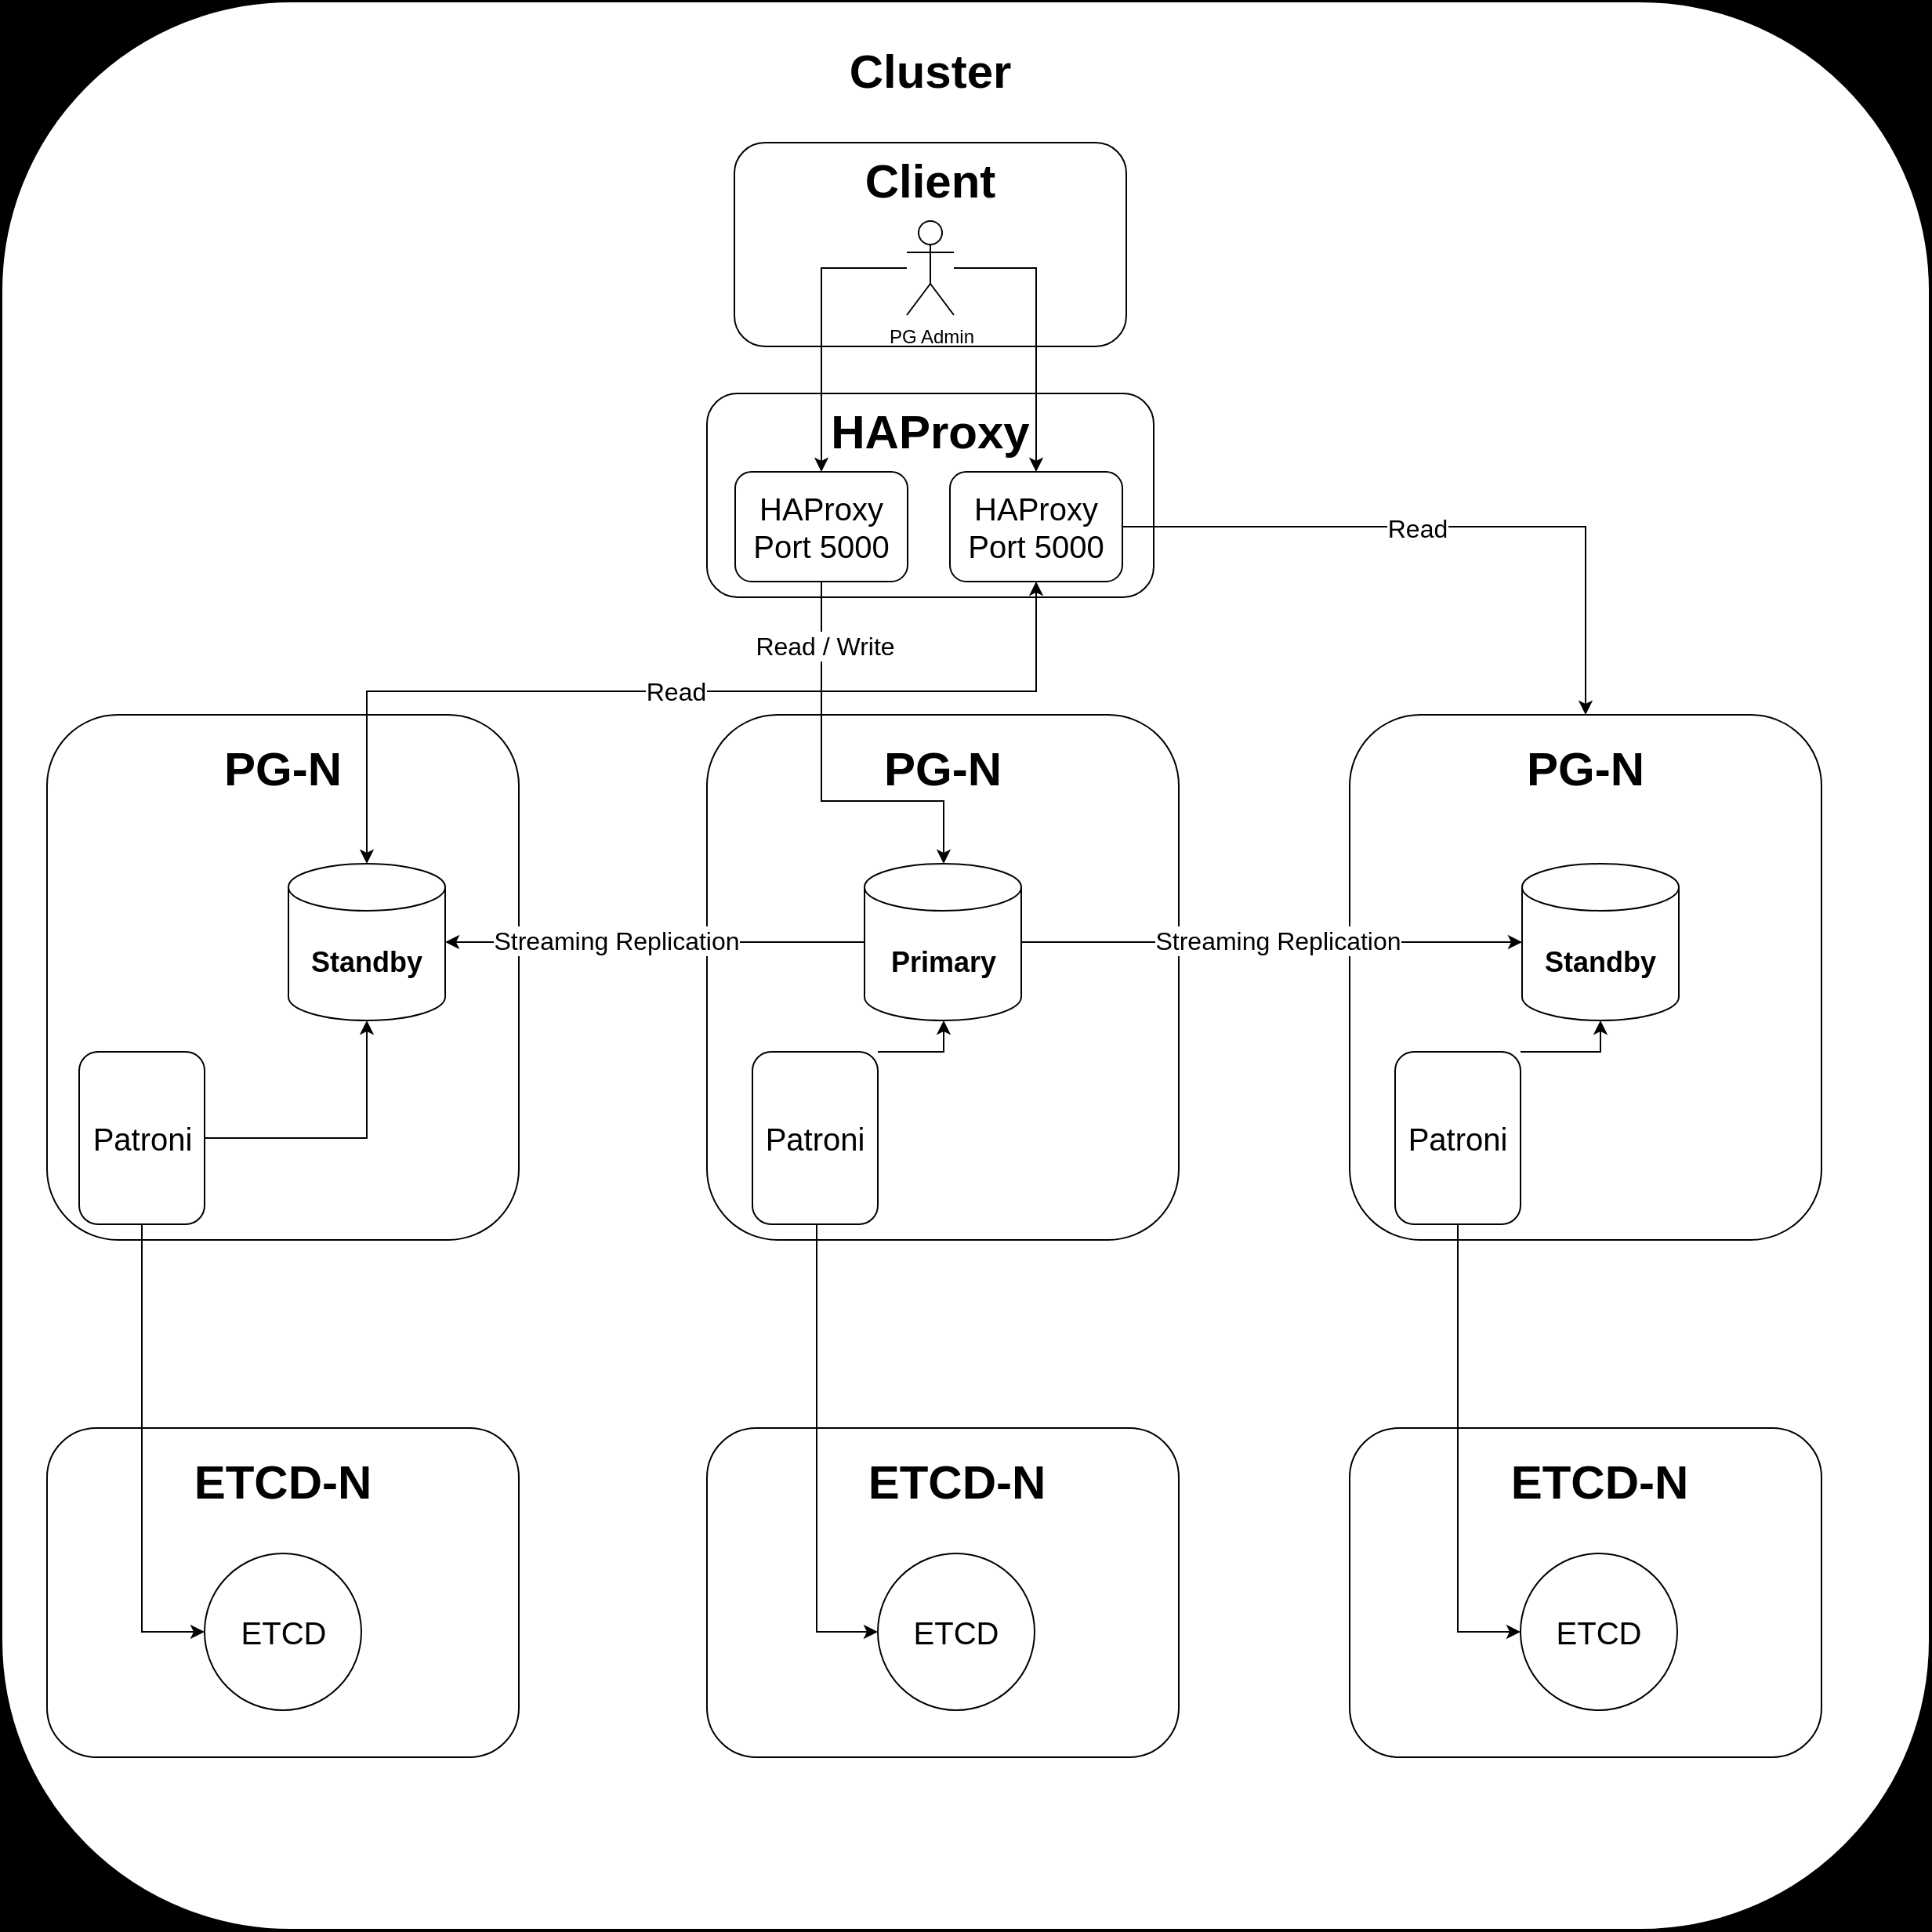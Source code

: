 <mxfile version="24.2.5" type="google">
  <diagram name="Replication Multiple Machine" id="oGgIKcy1KZ6UAMiOBFBA">
    <mxGraphModel grid="1" page="1" gridSize="10" guides="1" tooltips="1" connect="1" arrows="1" fold="1" pageScale="1" pageWidth="827" pageHeight="1169" background="#000000" math="0" shadow="0">
      <root>
        <mxCell id="J8uCGS3BcCjM7RrEL_1T-0" />
        <mxCell id="J8uCGS3BcCjM7RrEL_1T-1" parent="J8uCGS3BcCjM7RrEL_1T-0" />
        <mxCell id="0Lq6ei8JvvkG0iNvDyIp-28" value="" style="rounded=1;whiteSpace=wrap;html=1;strokeColor=default;container=0;" vertex="1" parent="J8uCGS3BcCjM7RrEL_1T-1">
          <mxGeometry x="40" y="80" width="1230" height="1230" as="geometry" />
        </mxCell>
        <mxCell id="GXZVyJL7a8LmTCk5dLTQ-2" value="" style="edgeStyle=orthogonalEdgeStyle;rounded=0;orthogonalLoop=1;jettySize=auto;html=1;" edge="1" parent="J8uCGS3BcCjM7RrEL_1T-1">
          <mxGeometry relative="1" as="geometry">
            <mxPoint x="295" y="169.002" as="sourcePoint" />
          </mxGeometry>
        </mxCell>
        <mxCell id="0Lq6ei8JvvkG0iNvDyIp-15" value="" style="edgeStyle=orthogonalEdgeStyle;rounded=0;orthogonalLoop=1;jettySize=auto;html=1;" edge="1" parent="J8uCGS3BcCjM7RrEL_1T-1">
          <mxGeometry relative="1" as="geometry">
            <mxPoint x="20" y="425" as="sourcePoint" />
          </mxGeometry>
        </mxCell>
        <mxCell id="0Lq6ei8JvvkG0iNvDyIp-16" value="" style="edgeStyle=orthogonalEdgeStyle;rounded=0;orthogonalLoop=1;jettySize=auto;html=1;" edge="1" parent="J8uCGS3BcCjM7RrEL_1T-1">
          <mxGeometry relative="1" as="geometry">
            <mxPoint x="170" y="425" as="sourcePoint" />
          </mxGeometry>
        </mxCell>
        <mxCell id="0Lq6ei8JvvkG0iNvDyIp-17" value="" style="edgeStyle=orthogonalEdgeStyle;rounded=0;orthogonalLoop=1;jettySize=auto;html=1;" edge="1" parent="J8uCGS3BcCjM7RrEL_1T-1">
          <mxGeometry relative="1" as="geometry">
            <mxPoint x="320" y="425" as="sourcePoint" />
          </mxGeometry>
        </mxCell>
        <mxCell id="0Lq6ei8JvvkG0iNvDyIp-23" value="" style="edgeStyle=orthogonalEdgeStyle;rounded=0;orthogonalLoop=1;jettySize=auto;html=1;" edge="1" parent="J8uCGS3BcCjM7RrEL_1T-1">
          <mxGeometry relative="1" as="geometry">
            <mxPoint x="720" y="415.8" as="sourcePoint" />
          </mxGeometry>
        </mxCell>
        <mxCell id="0Lq6ei8JvvkG0iNvDyIp-24" value="" style="edgeStyle=orthogonalEdgeStyle;rounded=0;orthogonalLoop=1;jettySize=auto;html=1;" edge="1" parent="J8uCGS3BcCjM7RrEL_1T-1">
          <mxGeometry relative="1" as="geometry">
            <mxPoint x="830" y="415.8" as="sourcePoint" />
          </mxGeometry>
        </mxCell>
        <mxCell id="0Lq6ei8JvvkG0iNvDyIp-25" value="" style="edgeStyle=orthogonalEdgeStyle;rounded=0;orthogonalLoop=1;jettySize=auto;html=1;" edge="1" parent="J8uCGS3BcCjM7RrEL_1T-1">
          <mxGeometry relative="1" as="geometry">
            <mxPoint x="940" y="415.8" as="sourcePoint" />
          </mxGeometry>
        </mxCell>
        <mxCell id="0Lq6ei8JvvkG0iNvDyIp-26" value="" style="edgeStyle=orthogonalEdgeStyle;rounded=0;orthogonalLoop=1;jettySize=auto;html=1;" edge="1" parent="J8uCGS3BcCjM7RrEL_1T-1">
          <mxGeometry relative="1" as="geometry">
            <mxPoint x="1050" y="415.8" as="sourcePoint" />
          </mxGeometry>
        </mxCell>
        <mxCell id="GXZVyJL7a8LmTCk5dLTQ-3" value="" style="edgeStyle=orthogonalEdgeStyle;rounded=0;orthogonalLoop=1;jettySize=auto;html=1;" edge="1" parent="J8uCGS3BcCjM7RrEL_1T-1">
          <mxGeometry relative="1" as="geometry">
            <mxPoint x="475" y="169.002" as="sourcePoint" />
          </mxGeometry>
        </mxCell>
        <mxCell id="1FsDsGf2ufcHj_-_yAfK-1" value="" style="rounded=1;whiteSpace=wrap;html=1;strokeColor=default;container=0;" vertex="1" parent="J8uCGS3BcCjM7RrEL_1T-1">
          <mxGeometry x="69" y="535" width="301" height="335" as="geometry" />
        </mxCell>
        <mxCell id="1FsDsGf2ufcHj_-_yAfK-3" value="" style="rounded=1;whiteSpace=wrap;html=1;strokeColor=default;container=0;" vertex="1" parent="J8uCGS3BcCjM7RrEL_1T-1">
          <mxGeometry x="69" y="990" width="301" height="210" as="geometry" />
        </mxCell>
        <mxCell id="1FsDsGf2ufcHj_-_yAfK-4" value="" style="rounded=1;whiteSpace=wrap;html=1;strokeColor=default;container=0;" vertex="1" parent="J8uCGS3BcCjM7RrEL_1T-1">
          <mxGeometry x="490" y="990" width="301" height="210" as="geometry" />
        </mxCell>
        <mxCell id="xVIrmUXRm1avwGHS0gCq-0" value="&lt;h2&gt;Standby&lt;/h2&gt;" style="shape=cylinder3;whiteSpace=wrap;html=1;boundedLbl=1;backgroundOutline=1;size=15;" vertex="1" parent="J8uCGS3BcCjM7RrEL_1T-1">
          <mxGeometry x="223" y="630" width="100" height="100" as="geometry" />
        </mxCell>
        <mxCell id="1FsDsGf2ufcHj_-_yAfK-5" style="edgeStyle=orthogonalEdgeStyle;rounded=0;orthogonalLoop=1;jettySize=auto;html=1;" edge="1" parent="J8uCGS3BcCjM7RrEL_1T-1" source="xVIrmUXRm1avwGHS0gCq-6" target="xVIrmUXRm1avwGHS0gCq-0">
          <mxGeometry relative="1" as="geometry" />
        </mxCell>
        <mxCell id="1FsDsGf2ufcHj_-_yAfK-8" style="edgeStyle=orthogonalEdgeStyle;rounded=0;orthogonalLoop=1;jettySize=auto;html=1;entryX=0;entryY=0.5;entryDx=0;entryDy=0;" edge="1" parent="J8uCGS3BcCjM7RrEL_1T-1" source="xVIrmUXRm1avwGHS0gCq-6" target="1FsDsGf2ufcHj_-_yAfK-7">
          <mxGeometry relative="1" as="geometry" />
        </mxCell>
        <mxCell id="xVIrmUXRm1avwGHS0gCq-6" value="&lt;font style=&quot;font-size: 20px;&quot;&gt;Patroni&lt;/font&gt;" style="rounded=1;whiteSpace=wrap;html=1;" vertex="1" parent="J8uCGS3BcCjM7RrEL_1T-1">
          <mxGeometry x="89.5" y="750" width="80" height="110" as="geometry" />
        </mxCell>
        <mxCell id="kCRNwn6qarhYmWp9XZ3q-0" value="&lt;h1 style=&quot;margin-top: 0px;&quot;&gt;&lt;font style=&quot;font-size: 30px;&quot;&gt;PG-N&lt;/font&gt;&lt;/h1&gt;" style="text;html=1;whiteSpace=wrap;overflow=hidden;rounded=0;align=center;" vertex="1" parent="J8uCGS3BcCjM7RrEL_1T-1">
          <mxGeometry x="109" y="545" width="221" height="60" as="geometry" />
        </mxCell>
        <mxCell id="1FsDsGf2ufcHj_-_yAfK-6" value="&lt;h1 style=&quot;margin-top: 0px;&quot;&gt;&lt;font style=&quot;font-size: 30px;&quot;&gt;ETCD-N&lt;/font&gt;&lt;/h1&gt;" style="text;html=1;whiteSpace=wrap;overflow=hidden;rounded=0;align=center;" vertex="1" parent="J8uCGS3BcCjM7RrEL_1T-1">
          <mxGeometry x="109" y="1000" width="221" height="60" as="geometry" />
        </mxCell>
        <mxCell id="1FsDsGf2ufcHj_-_yAfK-7" value="&lt;font style=&quot;font-size: 20px;&quot;&gt;ETCD&lt;/font&gt;" style="ellipse;whiteSpace=wrap;html=1;aspect=fixed;" vertex="1" parent="J8uCGS3BcCjM7RrEL_1T-1">
          <mxGeometry x="169.5" y="1070" width="100" height="100" as="geometry" />
        </mxCell>
        <mxCell id="1FsDsGf2ufcHj_-_yAfK-9" value="" style="rounded=1;whiteSpace=wrap;html=1;strokeColor=default;container=0;" vertex="1" parent="J8uCGS3BcCjM7RrEL_1T-1">
          <mxGeometry x="490" y="535" width="301" height="335" as="geometry" />
        </mxCell>
        <mxCell id="2DEKNnrkmUUWg0Xdafv3-30" style="edgeStyle=orthogonalEdgeStyle;rounded=0;orthogonalLoop=1;jettySize=auto;html=1;" edge="1" parent="J8uCGS3BcCjM7RrEL_1T-1" source="1FsDsGf2ufcHj_-_yAfK-11" target="xVIrmUXRm1avwGHS0gCq-0">
          <mxGeometry relative="1" as="geometry" />
        </mxCell>
        <mxCell id="2DEKNnrkmUUWg0Xdafv3-31" value="&lt;font style=&quot;font-size: 16px;&quot;&gt;Streaming Replication&lt;/font&gt;" style="edgeLabel;html=1;align=center;verticalAlign=middle;resizable=0;points=[];" connectable="0" vertex="1" parent="2DEKNnrkmUUWg0Xdafv3-30">
          <mxGeometry x="0.189" y="-1" relative="1" as="geometry">
            <mxPoint as="offset" />
          </mxGeometry>
        </mxCell>
        <mxCell id="1FsDsGf2ufcHj_-_yAfK-11" value="&lt;h2&gt;Primary&lt;/h2&gt;" style="shape=cylinder3;whiteSpace=wrap;html=1;boundedLbl=1;backgroundOutline=1;size=15;" vertex="1" parent="J8uCGS3BcCjM7RrEL_1T-1">
          <mxGeometry x="590.5" y="630" width="100" height="100" as="geometry" />
        </mxCell>
        <mxCell id="1FsDsGf2ufcHj_-_yAfK-16" value="" style="edgeStyle=orthogonalEdgeStyle;rounded=0;orthogonalLoop=1;jettySize=auto;html=1;" edge="1" parent="J8uCGS3BcCjM7RrEL_1T-1" source="1FsDsGf2ufcHj_-_yAfK-12" target="1FsDsGf2ufcHj_-_yAfK-11">
          <mxGeometry relative="1" as="geometry">
            <Array as="points">
              <mxPoint x="641" y="750" />
            </Array>
          </mxGeometry>
        </mxCell>
        <mxCell id="1FsDsGf2ufcHj_-_yAfK-19" style="edgeStyle=orthogonalEdgeStyle;rounded=0;orthogonalLoop=1;jettySize=auto;html=1;entryX=0;entryY=0.5;entryDx=0;entryDy=0;" edge="1" parent="J8uCGS3BcCjM7RrEL_1T-1" source="1FsDsGf2ufcHj_-_yAfK-12" target="1FsDsGf2ufcHj_-_yAfK-17">
          <mxGeometry relative="1" as="geometry">
            <Array as="points">
              <mxPoint x="560" y="1120" />
            </Array>
          </mxGeometry>
        </mxCell>
        <mxCell id="1FsDsGf2ufcHj_-_yAfK-12" value="&lt;font style=&quot;font-size: 20px;&quot;&gt;Patroni&lt;/font&gt;" style="rounded=1;whiteSpace=wrap;html=1;" vertex="1" parent="J8uCGS3BcCjM7RrEL_1T-1">
          <mxGeometry x="519" y="750" width="80" height="110" as="geometry" />
        </mxCell>
        <mxCell id="1FsDsGf2ufcHj_-_yAfK-13" value="&lt;h1 style=&quot;margin-top: 0px;&quot;&gt;&lt;font style=&quot;font-size: 30px;&quot;&gt;PG-N&lt;/font&gt;&lt;/h1&gt;" style="text;html=1;whiteSpace=wrap;overflow=hidden;rounded=0;align=center;" vertex="1" parent="J8uCGS3BcCjM7RrEL_1T-1">
          <mxGeometry x="530" y="545" width="221" height="60" as="geometry" />
        </mxCell>
        <mxCell id="1FsDsGf2ufcHj_-_yAfK-17" value="&lt;font style=&quot;font-size: 20px;&quot;&gt;ETCD&lt;/font&gt;" style="ellipse;whiteSpace=wrap;html=1;aspect=fixed;" vertex="1" parent="J8uCGS3BcCjM7RrEL_1T-1">
          <mxGeometry x="599" y="1070" width="100" height="100" as="geometry" />
        </mxCell>
        <mxCell id="1FsDsGf2ufcHj_-_yAfK-18" value="&lt;h1 style=&quot;margin-top: 0px;&quot;&gt;&lt;font style=&quot;font-size: 30px;&quot;&gt;ETCD-N&lt;/font&gt;&lt;/h1&gt;" style="text;html=1;whiteSpace=wrap;overflow=hidden;rounded=0;align=center;" vertex="1" parent="J8uCGS3BcCjM7RrEL_1T-1">
          <mxGeometry x="538.5" y="1000" width="221" height="60" as="geometry" />
        </mxCell>
        <mxCell id="1FsDsGf2ufcHj_-_yAfK-22" value="&lt;h1 style=&quot;margin-top: 0px;&quot;&gt;&lt;font style=&quot;font-size: 30px;&quot;&gt;Cluster&lt;/font&gt;&lt;/h1&gt;" style="text;html=1;whiteSpace=wrap;overflow=hidden;rounded=0;align=center;" vertex="1" parent="J8uCGS3BcCjM7RrEL_1T-1">
          <mxGeometry x="522" y="100" width="221" height="60" as="geometry" />
        </mxCell>
        <mxCell id="1FsDsGf2ufcHj_-_yAfK-23" value="" style="rounded=1;whiteSpace=wrap;html=1;strokeColor=default;container=0;" vertex="1" parent="J8uCGS3BcCjM7RrEL_1T-1">
          <mxGeometry x="507.5" y="170" width="250" height="130" as="geometry" />
        </mxCell>
        <mxCell id="1FsDsGf2ufcHj_-_yAfK-24" value="&lt;h1 style=&quot;margin-top: 0px;&quot;&gt;&lt;font style=&quot;font-size: 30px;&quot;&gt;Client&lt;/font&gt;&lt;/h1&gt;" style="text;html=1;whiteSpace=wrap;overflow=hidden;rounded=0;align=center;" vertex="1" parent="J8uCGS3BcCjM7RrEL_1T-1">
          <mxGeometry x="522" y="170" width="221" height="60" as="geometry" />
        </mxCell>
        <mxCell id="1FsDsGf2ufcHj_-_yAfK-26" value="PG Admin" style="shape=umlActor;verticalLabelPosition=bottom;verticalAlign=top;html=1;outlineConnect=0;" vertex="1" parent="J8uCGS3BcCjM7RrEL_1T-1">
          <mxGeometry x="617.5" y="220" width="30" height="60" as="geometry" />
        </mxCell>
        <mxCell id="2DEKNnrkmUUWg0Xdafv3-1" value="" style="rounded=1;whiteSpace=wrap;html=1;strokeColor=default;container=0;" vertex="1" parent="J8uCGS3BcCjM7RrEL_1T-1">
          <mxGeometry x="490" y="330" width="285" height="130" as="geometry" />
        </mxCell>
        <mxCell id="2DEKNnrkmUUWg0Xdafv3-2" value="&lt;h1 style=&quot;margin-top: 0px;&quot;&gt;&lt;font style=&quot;font-size: 30px;&quot;&gt;HAProxy&lt;/font&gt;&lt;/h1&gt;" style="text;html=1;whiteSpace=wrap;overflow=hidden;rounded=0;align=center;" vertex="1" parent="J8uCGS3BcCjM7RrEL_1T-1">
          <mxGeometry x="522" y="330" width="221" height="60" as="geometry" />
        </mxCell>
        <mxCell id="2DEKNnrkmUUWg0Xdafv3-5" style="edgeStyle=orthogonalEdgeStyle;rounded=0;orthogonalLoop=1;jettySize=auto;html=1;startArrow=classic;startFill=1;exitX=0.5;exitY=1;exitDx=0;exitDy=0;" edge="1" parent="J8uCGS3BcCjM7RrEL_1T-1" source="2DEKNnrkmUUWg0Xdafv3-16" target="xVIrmUXRm1avwGHS0gCq-0">
          <mxGeometry relative="1" as="geometry">
            <Array as="points">
              <mxPoint x="700" y="520" />
              <mxPoint x="273" y="520" />
            </Array>
          </mxGeometry>
        </mxCell>
        <mxCell id="2DEKNnrkmUUWg0Xdafv3-8" value="&lt;font style=&quot;font-size: 16px;&quot;&gt;Read&lt;/font&gt;" style="edgeLabel;html=1;align=center;verticalAlign=middle;resizable=0;points=[];" connectable="0" vertex="1" parent="2DEKNnrkmUUWg0Xdafv3-5">
          <mxGeometry x="0.022" relative="1" as="geometry">
            <mxPoint x="10" as="offset" />
          </mxGeometry>
        </mxCell>
        <mxCell id="2DEKNnrkmUUWg0Xdafv3-32" style="edgeStyle=orthogonalEdgeStyle;rounded=0;orthogonalLoop=1;jettySize=auto;html=1;" edge="1" parent="J8uCGS3BcCjM7RrEL_1T-1" source="2DEKNnrkmUUWg0Xdafv3-3" target="1FsDsGf2ufcHj_-_yAfK-11">
          <mxGeometry relative="1" as="geometry">
            <Array as="points">
              <mxPoint x="563" y="590" />
              <mxPoint x="641" y="590" />
            </Array>
          </mxGeometry>
        </mxCell>
        <mxCell id="2DEKNnrkmUUWg0Xdafv3-33" value="&lt;font style=&quot;font-size: 16px;&quot;&gt;Read / Write&lt;/font&gt;" style="edgeLabel;html=1;align=center;verticalAlign=middle;resizable=0;points=[];" connectable="0" vertex="1" parent="2DEKNnrkmUUWg0Xdafv3-32">
          <mxGeometry x="-0.683" y="2" relative="1" as="geometry">
            <mxPoint as="offset" />
          </mxGeometry>
        </mxCell>
        <mxCell id="2DEKNnrkmUUWg0Xdafv3-3" value="&lt;font style=&quot;font-size: 20px;&quot;&gt;HAProxy&lt;/font&gt;&lt;div&gt;&lt;font style=&quot;font-size: 20px;&quot;&gt;Port 5000&lt;/font&gt;&lt;/div&gt;" style="rounded=1;whiteSpace=wrap;html=1;" vertex="1" parent="J8uCGS3BcCjM7RrEL_1T-1">
          <mxGeometry x="508" y="380" width="110" height="70" as="geometry" />
        </mxCell>
        <mxCell id="2DEKNnrkmUUWg0Xdafv3-15" value="" style="rounded=1;whiteSpace=wrap;html=1;strokeColor=default;container=0;" vertex="1" parent="J8uCGS3BcCjM7RrEL_1T-1">
          <mxGeometry x="900" y="535" width="301" height="335" as="geometry" />
        </mxCell>
        <mxCell id="2DEKNnrkmUUWg0Xdafv3-21" style="edgeStyle=orthogonalEdgeStyle;rounded=0;orthogonalLoop=1;jettySize=auto;html=1;" edge="1" parent="J8uCGS3BcCjM7RrEL_1T-1" source="2DEKNnrkmUUWg0Xdafv3-16" target="2DEKNnrkmUUWg0Xdafv3-15">
          <mxGeometry relative="1" as="geometry" />
        </mxCell>
        <mxCell id="2DEKNnrkmUUWg0Xdafv3-24" value="&lt;font style=&quot;font-size: 16px;&quot;&gt;Read&lt;/font&gt;" style="edgeLabel;html=1;align=center;verticalAlign=middle;resizable=0;points=[];" connectable="0" vertex="1" parent="2DEKNnrkmUUWg0Xdafv3-21">
          <mxGeometry x="-0.094" y="-1" relative="1" as="geometry">
            <mxPoint as="offset" />
          </mxGeometry>
        </mxCell>
        <mxCell id="2DEKNnrkmUUWg0Xdafv3-16" value="&lt;font style=&quot;font-size: 20px;&quot;&gt;HAProxy&lt;/font&gt;&lt;div&gt;&lt;font style=&quot;font-size: 20px;&quot;&gt;Port 5000&lt;/font&gt;&lt;/div&gt;" style="rounded=1;whiteSpace=wrap;html=1;" vertex="1" parent="J8uCGS3BcCjM7RrEL_1T-1">
          <mxGeometry x="645" y="380" width="110" height="70" as="geometry" />
        </mxCell>
        <mxCell id="2DEKNnrkmUUWg0Xdafv3-17" style="edgeStyle=orthogonalEdgeStyle;rounded=0;orthogonalLoop=1;jettySize=auto;html=1;entryX=0.5;entryY=0;entryDx=0;entryDy=0;" edge="1" parent="J8uCGS3BcCjM7RrEL_1T-1" source="1FsDsGf2ufcHj_-_yAfK-26" target="2DEKNnrkmUUWg0Xdafv3-3">
          <mxGeometry relative="1" as="geometry">
            <Array as="points">
              <mxPoint x="563" y="250" />
            </Array>
          </mxGeometry>
        </mxCell>
        <mxCell id="2DEKNnrkmUUWg0Xdafv3-18" style="edgeStyle=orthogonalEdgeStyle;rounded=0;orthogonalLoop=1;jettySize=auto;html=1;" edge="1" parent="J8uCGS3BcCjM7RrEL_1T-1" source="1FsDsGf2ufcHj_-_yAfK-26" target="2DEKNnrkmUUWg0Xdafv3-16">
          <mxGeometry relative="1" as="geometry">
            <Array as="points">
              <mxPoint x="700" y="250" />
            </Array>
          </mxGeometry>
        </mxCell>
        <mxCell id="2DEKNnrkmUUWg0Xdafv3-26" value="&lt;h2&gt;Standby&lt;/h2&gt;" style="shape=cylinder3;whiteSpace=wrap;html=1;boundedLbl=1;backgroundOutline=1;size=15;" vertex="1" parent="J8uCGS3BcCjM7RrEL_1T-1">
          <mxGeometry x="1010" y="630" width="100" height="100" as="geometry" />
        </mxCell>
        <mxCell id="2DEKNnrkmUUWg0Xdafv3-27" style="edgeStyle=orthogonalEdgeStyle;rounded=0;orthogonalLoop=1;jettySize=auto;html=1;" edge="1" parent="J8uCGS3BcCjM7RrEL_1T-1" source="1FsDsGf2ufcHj_-_yAfK-11" target="2DEKNnrkmUUWg0Xdafv3-26">
          <mxGeometry relative="1" as="geometry" />
        </mxCell>
        <mxCell id="2DEKNnrkmUUWg0Xdafv3-29" value="&lt;font style=&quot;font-size: 16px;&quot;&gt;Streaming Replication&lt;/font&gt;" style="edgeLabel;html=1;align=center;verticalAlign=middle;resizable=0;points=[];" connectable="0" vertex="1" parent="2DEKNnrkmUUWg0Xdafv3-27">
          <mxGeometry x="0.02" y="1" relative="1" as="geometry">
            <mxPoint as="offset" />
          </mxGeometry>
        </mxCell>
        <mxCell id="2DEKNnrkmUUWg0Xdafv3-34" value="&lt;h1 style=&quot;margin-top: 0px;&quot;&gt;&lt;font style=&quot;font-size: 30px;&quot;&gt;PG-N&lt;/font&gt;&lt;/h1&gt;" style="text;html=1;whiteSpace=wrap;overflow=hidden;rounded=0;align=center;" vertex="1" parent="J8uCGS3BcCjM7RrEL_1T-1">
          <mxGeometry x="940" y="545" width="221" height="60" as="geometry" />
        </mxCell>
        <mxCell id="2DEKNnrkmUUWg0Xdafv3-35" value="" style="rounded=1;whiteSpace=wrap;html=1;strokeColor=default;container=0;" vertex="1" parent="J8uCGS3BcCjM7RrEL_1T-1">
          <mxGeometry x="900" y="990" width="301" height="210" as="geometry" />
        </mxCell>
        <mxCell id="2DEKNnrkmUUWg0Xdafv3-37" value="&lt;font style=&quot;font-size: 20px;&quot;&gt;ETCD&lt;/font&gt;" style="ellipse;whiteSpace=wrap;html=1;aspect=fixed;" vertex="1" parent="J8uCGS3BcCjM7RrEL_1T-1">
          <mxGeometry x="1009" y="1070" width="100" height="100" as="geometry" />
        </mxCell>
        <mxCell id="2DEKNnrkmUUWg0Xdafv3-38" value="&lt;h1 style=&quot;margin-top: 0px;&quot;&gt;&lt;font style=&quot;font-size: 30px;&quot;&gt;ETCD-N&lt;/font&gt;&lt;/h1&gt;" style="text;html=1;whiteSpace=wrap;overflow=hidden;rounded=0;align=center;" vertex="1" parent="J8uCGS3BcCjM7RrEL_1T-1">
          <mxGeometry x="948.5" y="1000" width="221" height="60" as="geometry" />
        </mxCell>
        <mxCell id="2DEKNnrkmUUWg0Xdafv3-40" style="edgeStyle=orthogonalEdgeStyle;rounded=0;orthogonalLoop=1;jettySize=auto;html=1;" edge="1" parent="J8uCGS3BcCjM7RrEL_1T-1" source="2DEKNnrkmUUWg0Xdafv3-39" target="2DEKNnrkmUUWg0Xdafv3-26">
          <mxGeometry relative="1" as="geometry">
            <Array as="points">
              <mxPoint x="1060" y="750" />
            </Array>
          </mxGeometry>
        </mxCell>
        <mxCell id="2DEKNnrkmUUWg0Xdafv3-41" style="edgeStyle=orthogonalEdgeStyle;rounded=0;orthogonalLoop=1;jettySize=auto;html=1;entryX=0;entryY=0.5;entryDx=0;entryDy=0;" edge="1" parent="J8uCGS3BcCjM7RrEL_1T-1" source="2DEKNnrkmUUWg0Xdafv3-39" target="2DEKNnrkmUUWg0Xdafv3-37">
          <mxGeometry relative="1" as="geometry" />
        </mxCell>
        <mxCell id="2DEKNnrkmUUWg0Xdafv3-39" value="&lt;font style=&quot;font-size: 20px;&quot;&gt;Patroni&lt;/font&gt;" style="rounded=1;whiteSpace=wrap;html=1;" vertex="1" parent="J8uCGS3BcCjM7RrEL_1T-1">
          <mxGeometry x="929" y="750" width="80" height="110" as="geometry" />
        </mxCell>
      </root>
    </mxGraphModel>
  </diagram>
</mxfile>
